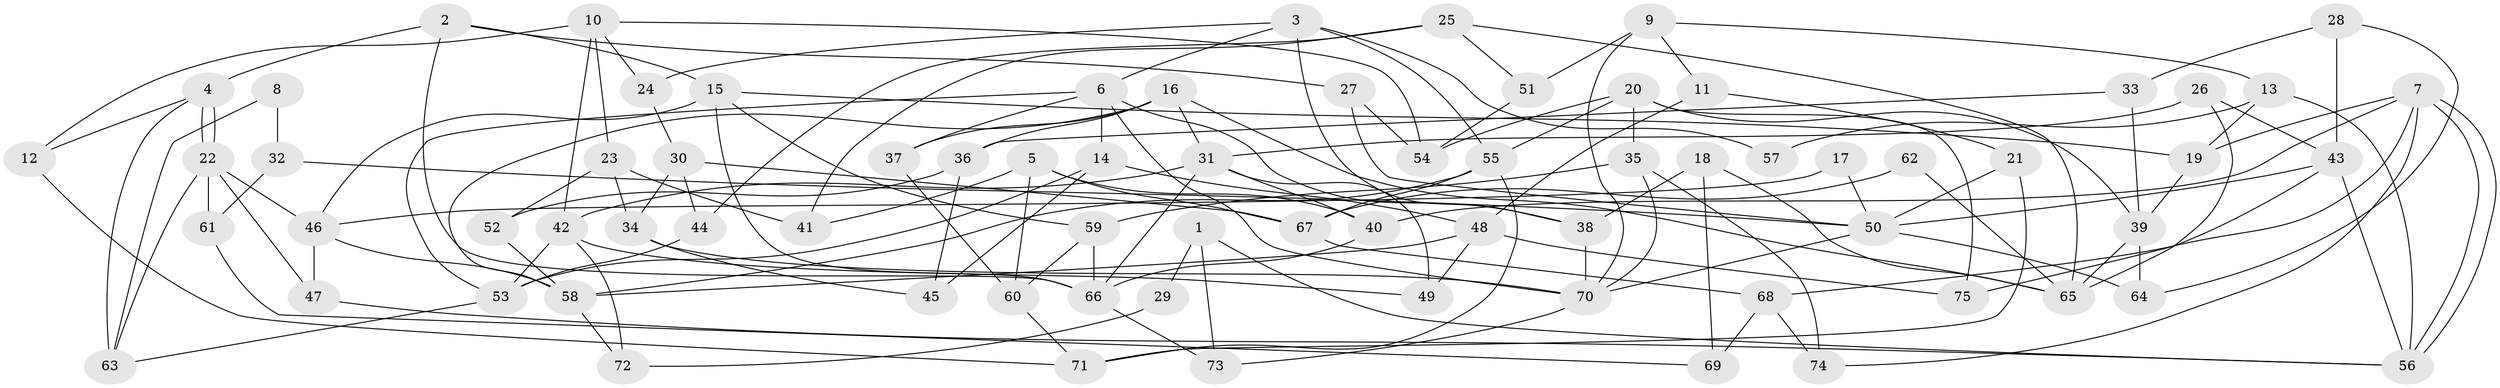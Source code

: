 // Generated by graph-tools (version 1.1) at 2025/36/03/09/25 02:36:00]
// undirected, 75 vertices, 150 edges
graph export_dot {
graph [start="1"]
  node [color=gray90,style=filled];
  1;
  2;
  3;
  4;
  5;
  6;
  7;
  8;
  9;
  10;
  11;
  12;
  13;
  14;
  15;
  16;
  17;
  18;
  19;
  20;
  21;
  22;
  23;
  24;
  25;
  26;
  27;
  28;
  29;
  30;
  31;
  32;
  33;
  34;
  35;
  36;
  37;
  38;
  39;
  40;
  41;
  42;
  43;
  44;
  45;
  46;
  47;
  48;
  49;
  50;
  51;
  52;
  53;
  54;
  55;
  56;
  57;
  58;
  59;
  60;
  61;
  62;
  63;
  64;
  65;
  66;
  67;
  68;
  69;
  70;
  71;
  72;
  73;
  74;
  75;
  1 -- 56;
  1 -- 73;
  1 -- 29;
  2 -- 4;
  2 -- 66;
  2 -- 15;
  2 -- 27;
  3 -- 38;
  3 -- 55;
  3 -- 6;
  3 -- 24;
  3 -- 57;
  4 -- 22;
  4 -- 22;
  4 -- 63;
  4 -- 12;
  5 -- 60;
  5 -- 40;
  5 -- 41;
  5 -- 67;
  6 -- 53;
  6 -- 14;
  6 -- 37;
  6 -- 38;
  6 -- 70;
  7 -- 56;
  7 -- 56;
  7 -- 19;
  7 -- 40;
  7 -- 68;
  7 -- 74;
  8 -- 63;
  8 -- 32;
  9 -- 11;
  9 -- 51;
  9 -- 13;
  9 -- 70;
  10 -- 24;
  10 -- 54;
  10 -- 12;
  10 -- 23;
  10 -- 42;
  11 -- 21;
  11 -- 48;
  12 -- 71;
  13 -- 56;
  13 -- 19;
  13 -- 57;
  14 -- 53;
  14 -- 45;
  14 -- 48;
  15 -- 19;
  15 -- 46;
  15 -- 59;
  15 -- 66;
  16 -- 36;
  16 -- 31;
  16 -- 37;
  16 -- 58;
  16 -- 65;
  17 -- 50;
  17 -- 46;
  18 -- 65;
  18 -- 38;
  18 -- 69;
  19 -- 39;
  20 -- 55;
  20 -- 35;
  20 -- 39;
  20 -- 54;
  20 -- 75;
  21 -- 71;
  21 -- 50;
  22 -- 46;
  22 -- 47;
  22 -- 61;
  22 -- 63;
  23 -- 52;
  23 -- 34;
  23 -- 41;
  24 -- 30;
  25 -- 65;
  25 -- 41;
  25 -- 44;
  25 -- 51;
  26 -- 43;
  26 -- 31;
  26 -- 65;
  27 -- 50;
  27 -- 54;
  28 -- 43;
  28 -- 64;
  28 -- 33;
  29 -- 72;
  30 -- 34;
  30 -- 67;
  30 -- 44;
  31 -- 49;
  31 -- 40;
  31 -- 42;
  31 -- 66;
  32 -- 61;
  32 -- 50;
  33 -- 39;
  33 -- 36;
  34 -- 70;
  34 -- 45;
  35 -- 70;
  35 -- 59;
  35 -- 74;
  36 -- 45;
  36 -- 52;
  37 -- 60;
  38 -- 70;
  39 -- 65;
  39 -- 64;
  40 -- 66;
  42 -- 49;
  42 -- 53;
  42 -- 72;
  43 -- 56;
  43 -- 75;
  43 -- 50;
  44 -- 53;
  46 -- 58;
  46 -- 47;
  47 -- 56;
  48 -- 58;
  48 -- 49;
  48 -- 75;
  50 -- 70;
  50 -- 64;
  51 -- 54;
  52 -- 58;
  53 -- 63;
  55 -- 71;
  55 -- 67;
  55 -- 58;
  58 -- 72;
  59 -- 66;
  59 -- 60;
  60 -- 71;
  61 -- 69;
  62 -- 65;
  62 -- 67;
  66 -- 73;
  67 -- 68;
  68 -- 74;
  68 -- 69;
  70 -- 73;
}
